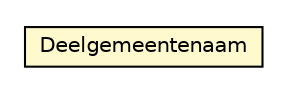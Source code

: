 #!/usr/local/bin/dot
#
# Class diagram 
# Generated by UMLGraph version R5_6-24-gf6e263 (http://www.umlgraph.org/)
#

digraph G {
	edge [fontname="Helvetica",fontsize=10,labelfontname="Helvetica",labelfontsize=10];
	node [fontname="Helvetica",fontsize=10,shape=plaintext];
	nodesep=0.25;
	ranksep=0.5;
	// nl.egem.stuf.sector.bg._0204.R04Tabel.Deelgemeentenaam
	c183491 [label=<<table title="nl.egem.stuf.sector.bg._0204.R04Tabel.Deelgemeentenaam" border="0" cellborder="1" cellspacing="0" cellpadding="2" port="p" bgcolor="lemonChiffon" href="./R04Tabel.Deelgemeentenaam.html">
		<tr><td><table border="0" cellspacing="0" cellpadding="1">
<tr><td align="center" balign="center"> Deelgemeentenaam </td></tr>
		</table></td></tr>
		</table>>, URL="./R04Tabel.Deelgemeentenaam.html", fontname="Helvetica", fontcolor="black", fontsize=10.0];
}

